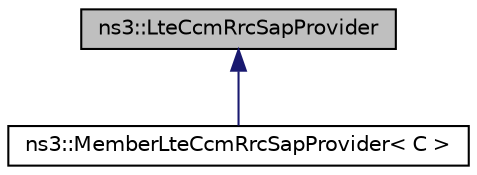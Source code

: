digraph "ns3::LteCcmRrcSapProvider"
{
 // LATEX_PDF_SIZE
  edge [fontname="Helvetica",fontsize="10",labelfontname="Helvetica",labelfontsize="10"];
  node [fontname="Helvetica",fontsize="10",shape=record];
  Node1 [label="ns3::LteCcmRrcSapProvider",height=0.2,width=0.4,color="black", fillcolor="grey75", style="filled", fontcolor="black",tooltip="Service Access Point (SAP) offered by the Component Carrier Manager (CCM) instance to the eNodeB RRC ..."];
  Node1 -> Node2 [dir="back",color="midnightblue",fontsize="10",style="solid",fontname="Helvetica"];
  Node2 [label="ns3::MemberLteCcmRrcSapProvider\< C \>",height=0.2,width=0.4,color="black", fillcolor="white", style="filled",URL="$classns3_1_1_member_lte_ccm_rrc_sap_provider.html",tooltip="MemberLteCcmRrcSapProvider class."];
}
